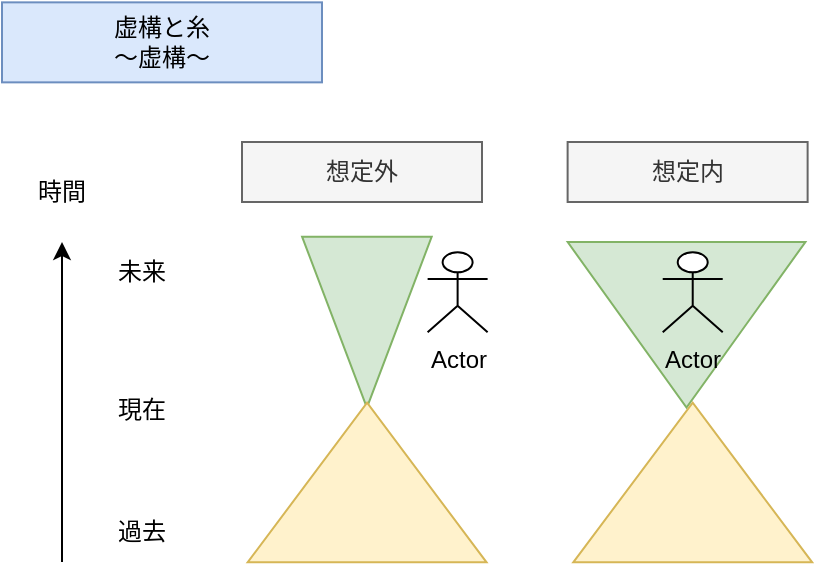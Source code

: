 <mxfile>
    <diagram name="ページ1" id="cP9uIEpzttqN5rxpSAbw">
        <mxGraphModel dx="747" dy="777" grid="1" gridSize="10" guides="1" tooltips="1" connect="1" arrows="1" fold="1" page="1" pageScale="1" pageWidth="1654" pageHeight="1169" math="0" shadow="0">
            <root>
                <mxCell id="0"/>
                <mxCell id="1" parent="0"/>
                <mxCell id="2H462rarafApNkUSx5-_-1" value="虚構と糸&lt;div&gt;～虚構～&lt;/div&gt;" style="text;html=1;align=center;verticalAlign=middle;whiteSpace=wrap;rounded=0;fillColor=#dae8fc;strokeColor=#6c8ebf;" parent="1" vertex="1">
                    <mxGeometry x="120" y="80.18" width="160" height="40" as="geometry"/>
                </mxCell>
                <mxCell id="42" value="" style="endArrow=classic;html=1;" parent="1" edge="1">
                    <mxGeometry width="50" height="50" relative="1" as="geometry">
                        <mxPoint x="150" y="360" as="sourcePoint"/>
                        <mxPoint x="150" y="200" as="targetPoint"/>
                    </mxGeometry>
                </mxCell>
                <mxCell id="43" value="時間" style="text;html=1;align=center;verticalAlign=middle;whiteSpace=wrap;rounded=0;" parent="1" vertex="1">
                    <mxGeometry x="120" y="160" width="60" height="30" as="geometry"/>
                </mxCell>
                <mxCell id="44" value="現在" style="text;html=1;align=center;verticalAlign=middle;whiteSpace=wrap;rounded=0;" parent="1" vertex="1">
                    <mxGeometry x="160" y="268.94" width="60" height="30" as="geometry"/>
                </mxCell>
                <mxCell id="45" value="過去" style="text;html=1;align=center;verticalAlign=middle;whiteSpace=wrap;rounded=0;" parent="1" vertex="1">
                    <mxGeometry x="160" y="329.82" width="60" height="30" as="geometry"/>
                </mxCell>
                <mxCell id="46" value="未来" style="text;html=1;align=center;verticalAlign=middle;whiteSpace=wrap;rounded=0;" parent="1" vertex="1">
                    <mxGeometry x="160" y="199.82" width="60" height="30" as="geometry"/>
                </mxCell>
                <mxCell id="48" value="" style="triangle;whiteSpace=wrap;html=1;rotation=90;fillColor=#d5e8d4;strokeColor=#82b366;" vertex="1" parent="1">
                    <mxGeometry x="259.68" y="207.68" width="85.54" height="64.82" as="geometry"/>
                </mxCell>
                <mxCell id="49" value="" style="triangle;whiteSpace=wrap;html=1;rotation=-90;fillColor=#fff2cc;strokeColor=#d6b656;" vertex="1" parent="1">
                    <mxGeometry x="262.63" y="260.53" width="79.83" height="119.47" as="geometry"/>
                </mxCell>
                <mxCell id="50" value="想定外" style="text;html=1;align=center;verticalAlign=middle;whiteSpace=wrap;rounded=0;fillColor=#f5f5f5;fontColor=#333333;strokeColor=#666666;" vertex="1" parent="1">
                    <mxGeometry x="240" y="150" width="120" height="30" as="geometry"/>
                </mxCell>
                <mxCell id="51" value="Actor" style="shape=umlActor;verticalLabelPosition=bottom;verticalAlign=top;html=1;outlineConnect=0;" vertex="1" parent="1">
                    <mxGeometry x="332.81" y="205.18" width="30" height="40" as="geometry"/>
                </mxCell>
                <mxCell id="52" value="" style="triangle;whiteSpace=wrap;html=1;rotation=90;fillColor=#d5e8d4;strokeColor=#82b366;" vertex="1" parent="1">
                    <mxGeometry x="420.9" y="182" width="82.72" height="118.82" as="geometry"/>
                </mxCell>
                <mxCell id="53" value="" style="triangle;whiteSpace=wrap;html=1;rotation=-90;fillColor=#fff2cc;strokeColor=#d6b656;" vertex="1" parent="1">
                    <mxGeometry x="425.44" y="260.53" width="79.83" height="119.47" as="geometry"/>
                </mxCell>
                <mxCell id="54" value="想定内" style="text;html=1;align=center;verticalAlign=middle;whiteSpace=wrap;rounded=0;fillColor=#f5f5f5;fontColor=#333333;strokeColor=#666666;" vertex="1" parent="1">
                    <mxGeometry x="402.81" y="150" width="120" height="30" as="geometry"/>
                </mxCell>
                <mxCell id="55" value="Actor" style="shape=umlActor;verticalLabelPosition=bottom;verticalAlign=top;html=1;outlineConnect=0;" vertex="1" parent="1">
                    <mxGeometry x="450.36" y="205.18" width="30" height="40" as="geometry"/>
                </mxCell>
            </root>
        </mxGraphModel>
    </diagram>
</mxfile>